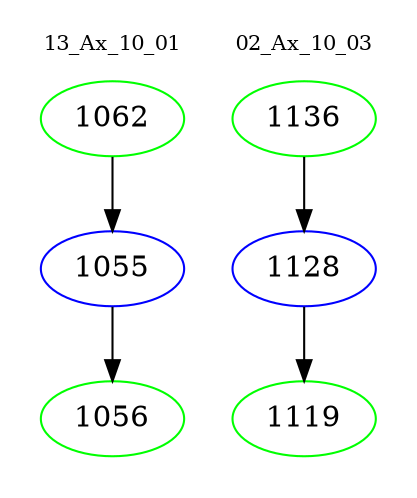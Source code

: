 digraph{
subgraph cluster_0 {
color = white
label = "13_Ax_10_01";
fontsize=10;
T0_1062 [label="1062", color="green"]
T0_1062 -> T0_1055 [color="black"]
T0_1055 [label="1055", color="blue"]
T0_1055 -> T0_1056 [color="black"]
T0_1056 [label="1056", color="green"]
}
subgraph cluster_1 {
color = white
label = "02_Ax_10_03";
fontsize=10;
T1_1136 [label="1136", color="green"]
T1_1136 -> T1_1128 [color="black"]
T1_1128 [label="1128", color="blue"]
T1_1128 -> T1_1119 [color="black"]
T1_1119 [label="1119", color="green"]
}
}
